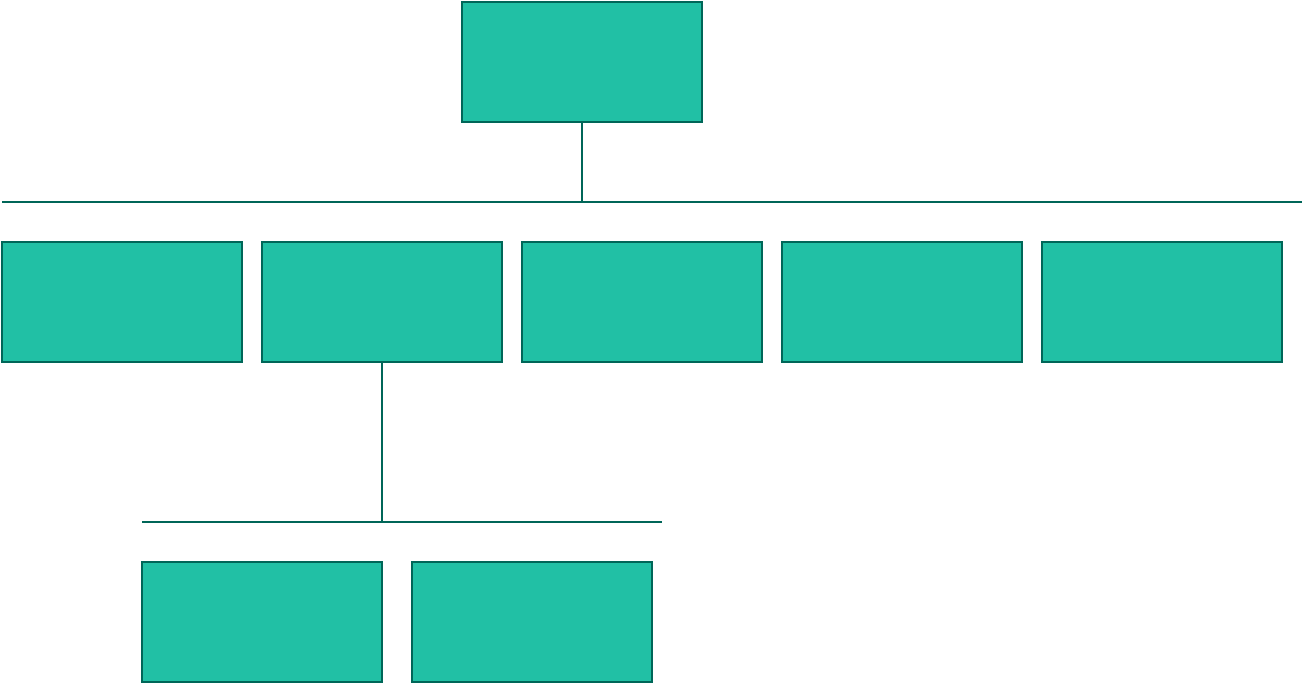 <mxfile version="27.0.4">
  <diagram name="Page-1" id="FeIX3PLdOHhibgSUTGBO">
    <mxGraphModel dx="941" dy="545" grid="1" gridSize="10" guides="1" tooltips="1" connect="1" arrows="1" fold="1" page="1" pageScale="1" pageWidth="1100" pageHeight="850" background="#ffffff" math="0" shadow="0">
      <root>
        <mxCell id="0" />
        <mxCell id="1" parent="0" />
        <mxCell id="VzZZ3m_Xf3Fcte3o4Ce6-2" value="" style="whiteSpace=wrap;html=1;labelBackgroundColor=none;rounded=0;fillColor=#21C0A5;strokeColor=#006658;fontColor=#5C5C5C;" parent="1" vertex="1">
          <mxGeometry x="360" y="220" width="120" height="60" as="geometry" />
        </mxCell>
        <mxCell id="VzZZ3m_Xf3Fcte3o4Ce6-4" value="" style="whiteSpace=wrap;html=1;labelBackgroundColor=none;rounded=0;fillColor=#21C0A5;strokeColor=#006658;fontColor=#5C5C5C;" parent="1" vertex="1">
          <mxGeometry x="230" y="220" width="120" height="60" as="geometry" />
        </mxCell>
        <mxCell id="VzZZ3m_Xf3Fcte3o4Ce6-5" value="" style="whiteSpace=wrap;html=1;labelBackgroundColor=none;rounded=0;fillColor=#21C0A5;strokeColor=#006658;fontColor=#5C5C5C;" parent="1" vertex="1">
          <mxGeometry x="100" y="220" width="120" height="60" as="geometry" />
        </mxCell>
        <mxCell id="VzZZ3m_Xf3Fcte3o4Ce6-6" value="" style="whiteSpace=wrap;html=1;labelBackgroundColor=none;rounded=0;fillColor=#21C0A5;strokeColor=#006658;fontColor=#5C5C5C;" parent="1" vertex="1">
          <mxGeometry x="490" y="220" width="120" height="60" as="geometry" />
        </mxCell>
        <mxCell id="VzZZ3m_Xf3Fcte3o4Ce6-7" value="" style="whiteSpace=wrap;html=1;labelBackgroundColor=none;rounded=0;fillColor=#21C0A5;strokeColor=#006658;fontColor=#5C5C5C;" parent="1" vertex="1">
          <mxGeometry x="330" y="100" width="120" height="60" as="geometry" />
        </mxCell>
        <mxCell id="VzZZ3m_Xf3Fcte3o4Ce6-9" value="" style="whiteSpace=wrap;html=1;labelBackgroundColor=none;rounded=0;fillColor=#21C0A5;strokeColor=#006658;fontColor=#5C5C5C;" parent="1" vertex="1">
          <mxGeometry x="620" y="220" width="120" height="60" as="geometry" />
        </mxCell>
        <mxCell id="VzZZ3m_Xf3Fcte3o4Ce6-10" value="" style="endArrow=none;html=1;rounded=0;labelBackgroundColor=none;fontColor=default;strokeColor=#006658;" parent="1" edge="1">
          <mxGeometry width="50" height="50" relative="1" as="geometry">
            <mxPoint x="100" y="200" as="sourcePoint" />
            <mxPoint x="750" y="200" as="targetPoint" />
          </mxGeometry>
        </mxCell>
        <mxCell id="VzZZ3m_Xf3Fcte3o4Ce6-11" value="" style="endArrow=none;html=1;rounded=0;entryX=0.5;entryY=1;entryDx=0;entryDy=0;labelBackgroundColor=none;fontColor=default;strokeColor=#006658;" parent="1" target="VzZZ3m_Xf3Fcte3o4Ce6-7" edge="1">
          <mxGeometry width="50" height="50" relative="1" as="geometry">
            <mxPoint x="390" y="200" as="sourcePoint" />
            <mxPoint x="450" y="270" as="targetPoint" />
          </mxGeometry>
        </mxCell>
        <mxCell id="VzZZ3m_Xf3Fcte3o4Ce6-14" value="" style="whiteSpace=wrap;html=1;labelBackgroundColor=none;rounded=0;fillColor=#21C0A5;strokeColor=#006658;fontColor=#5C5C5C;" parent="1" vertex="1">
          <mxGeometry x="170" y="380" width="120" height="60" as="geometry" />
        </mxCell>
        <mxCell id="VzZZ3m_Xf3Fcte3o4Ce6-16" value="" style="endArrow=none;html=1;rounded=0;entryX=0.5;entryY=1;entryDx=0;entryDy=0;labelBackgroundColor=none;fontColor=default;strokeColor=#006658;" parent="1" target="VzZZ3m_Xf3Fcte3o4Ce6-4" edge="1">
          <mxGeometry width="50" height="50" relative="1" as="geometry">
            <mxPoint x="290" y="360" as="sourcePoint" />
            <mxPoint x="450" y="270" as="targetPoint" />
          </mxGeometry>
        </mxCell>
        <mxCell id="VzZZ3m_Xf3Fcte3o4Ce6-17" value="" style="endArrow=none;html=1;rounded=0;labelBackgroundColor=none;fontColor=default;strokeColor=#006658;" parent="1" edge="1">
          <mxGeometry width="50" height="50" relative="1" as="geometry">
            <mxPoint x="170" y="360" as="sourcePoint" />
            <mxPoint x="430" y="360" as="targetPoint" />
          </mxGeometry>
        </mxCell>
        <mxCell id="VzZZ3m_Xf3Fcte3o4Ce6-18" value="" style="whiteSpace=wrap;html=1;labelBackgroundColor=none;rounded=0;fillColor=#21C0A5;strokeColor=#006658;fontColor=#5C5C5C;" parent="1" vertex="1">
          <mxGeometry x="305" y="380" width="120" height="60" as="geometry" />
        </mxCell>
      </root>
    </mxGraphModel>
  </diagram>
</mxfile>
